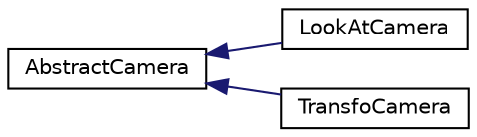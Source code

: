 digraph "Graphical Class Hierarchy"
{
  edge [fontname="Helvetica",fontsize="10",labelfontname="Helvetica",labelfontsize="10"];
  node [fontname="Helvetica",fontsize="10",shape=record];
  rankdir="LR";
  Node1 [label="AbstractCamera",height=0.2,width=0.4,color="black", fillcolor="white", style="filled",URL="$class_abstract_camera.html",tooltip="Classe de caméra abstraite Classe de caméra abstraite. "];
  Node1 -> Node2 [dir="back",color="midnightblue",fontsize="10",style="solid",fontname="Helvetica"];
  Node2 [label="LookAtCamera",height=0.2,width=0.4,color="black", fillcolor="white", style="filled",URL="$class_look_at_camera.html",tooltip="Classe de caméra utilisant gluLookAt Classe de caméra utilisant gluLookAt et héritant de AbstractCame..."];
  Node1 -> Node3 [dir="back",color="midnightblue",fontsize="10",style="solid",fontname="Helvetica"];
  Node3 [label="TransfoCamera",height=0.2,width=0.4,color="black", fillcolor="white", style="filled",URL="$class_transfo_camera.html"];
}
